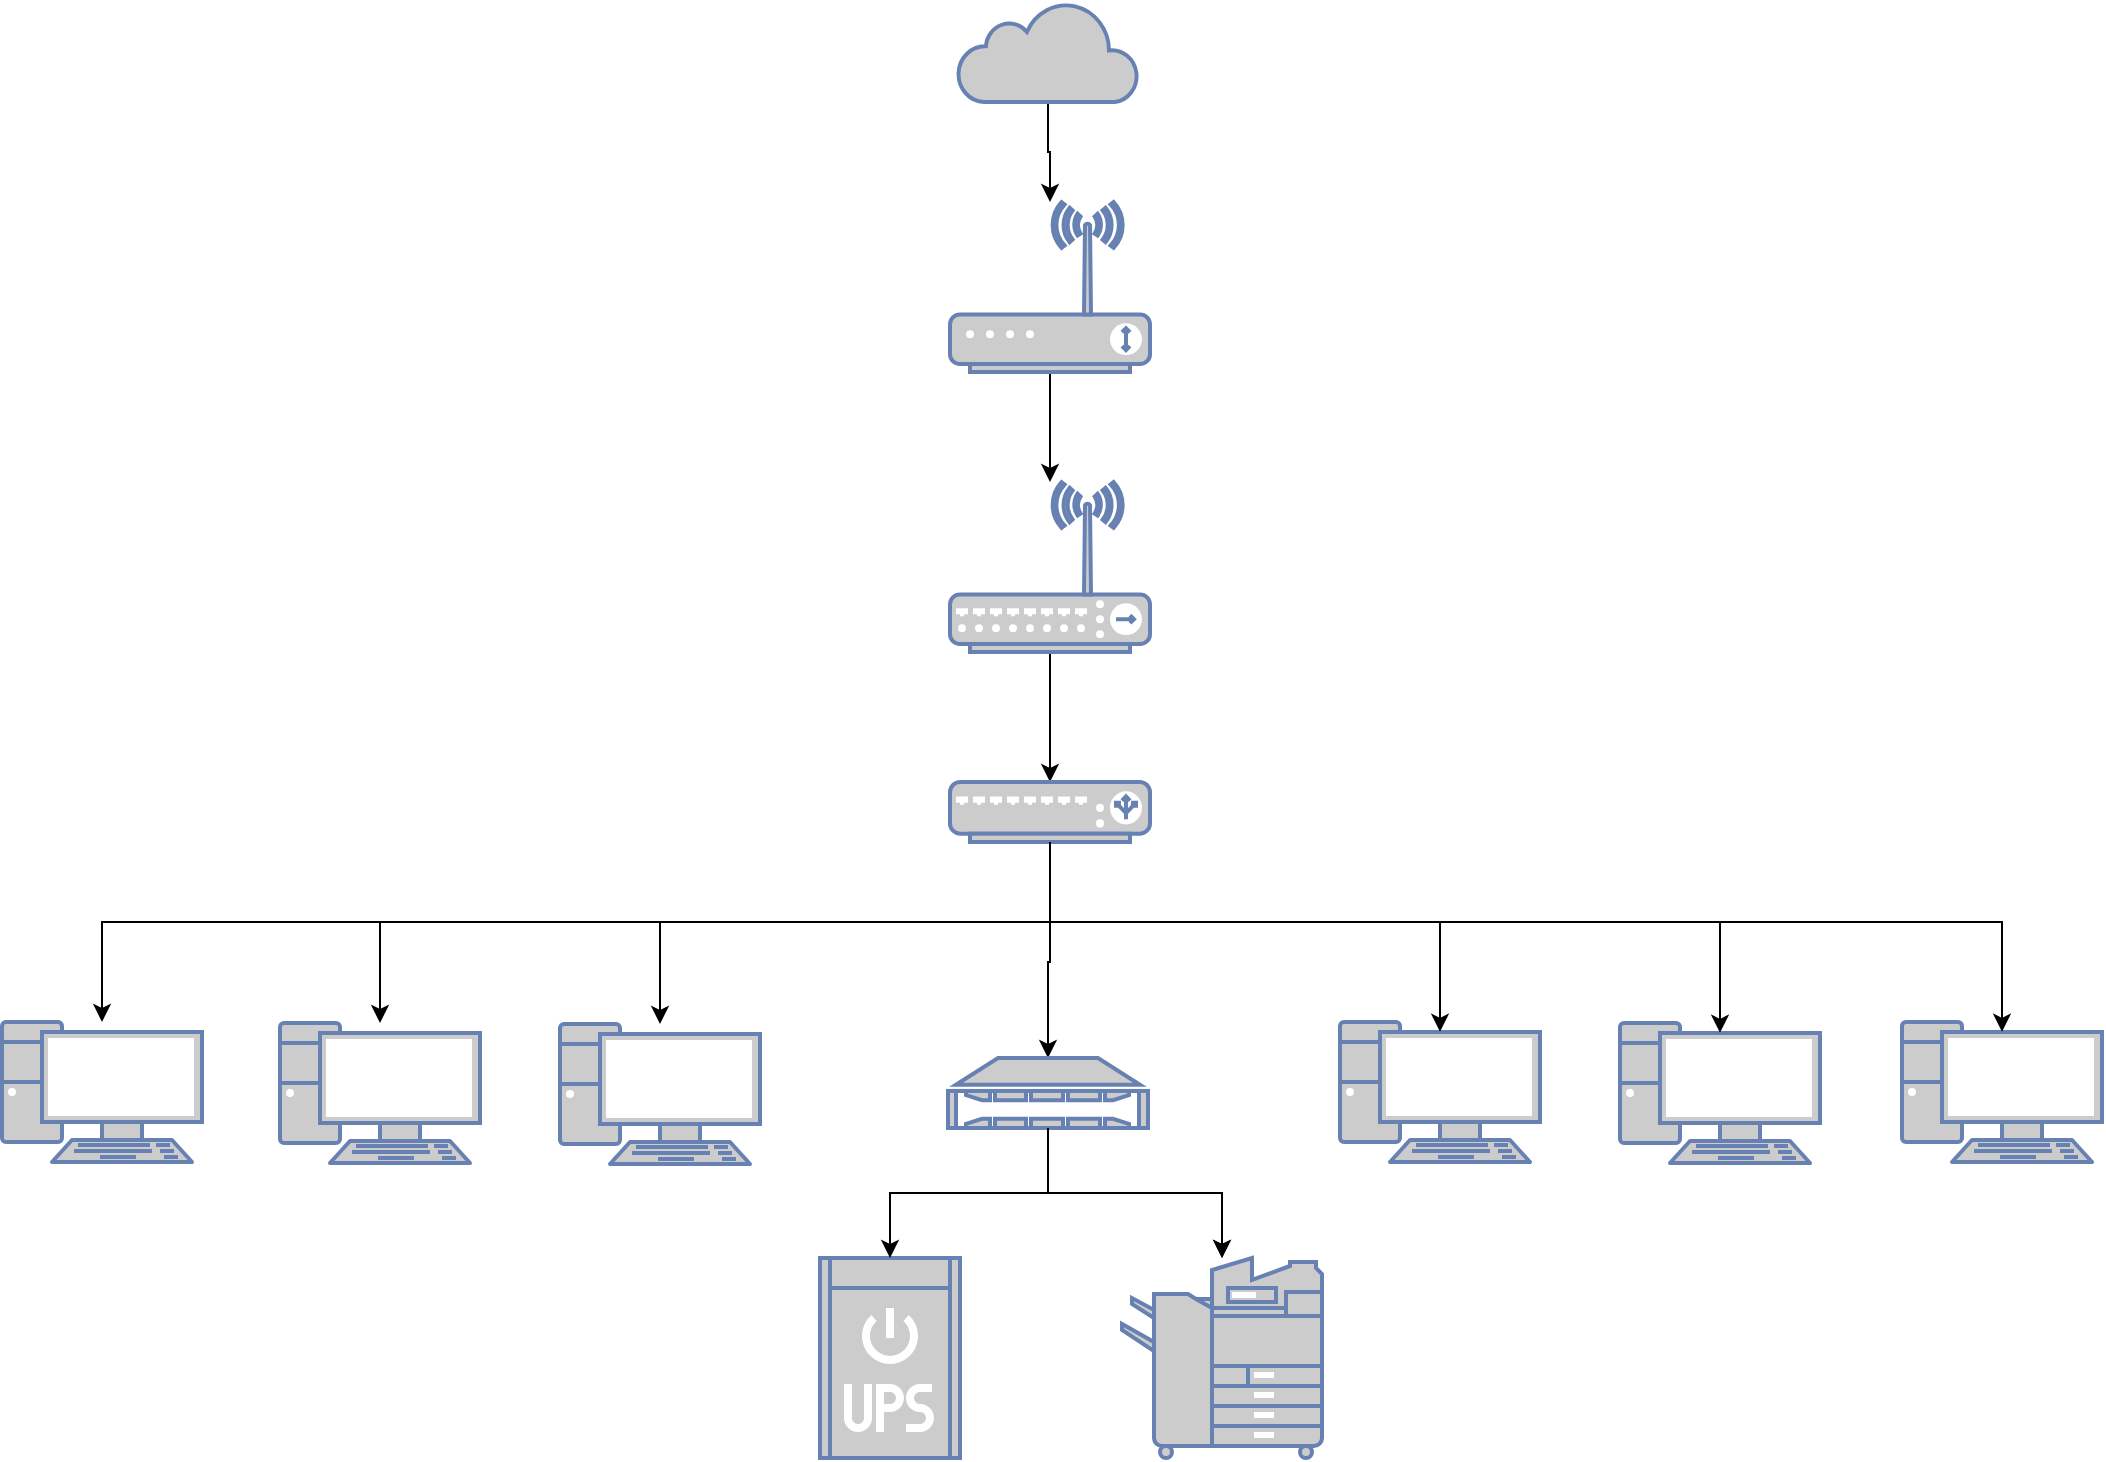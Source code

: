 <mxfile version="26.0.14">
  <diagram name="第 1 页" id="zaSRcTtgERXRYIAjbu1Y">
    <mxGraphModel dx="1687" dy="841" grid="1" gridSize="10" guides="1" tooltips="1" connect="1" arrows="1" fold="1" page="1" pageScale="1" pageWidth="1654" pageHeight="2336" math="0" shadow="0">
      <root>
        <mxCell id="0" />
        <mxCell id="1" parent="0" />
        <mxCell id="Un3S1qAHRyA0omFTULVu-15" value="" style="edgeStyle=orthogonalEdgeStyle;rounded=0;orthogonalLoop=1;jettySize=auto;html=1;" edge="1" parent="1" source="Un3S1qAHRyA0omFTULVu-1" target="Un3S1qAHRyA0omFTULVu-3">
          <mxGeometry relative="1" as="geometry" />
        </mxCell>
        <mxCell id="Un3S1qAHRyA0omFTULVu-1" value="" style="fontColor=#0066CC;verticalAlign=top;verticalLabelPosition=bottom;labelPosition=center;align=center;html=1;outlineConnect=0;fillColor=#CCCCCC;strokeColor=#6881B3;gradientColor=none;gradientDirection=north;strokeWidth=2;shape=mxgraph.networks.wireless_hub;" vertex="1" parent="1">
          <mxGeometry x="734" y="310" width="100" height="85" as="geometry" />
        </mxCell>
        <mxCell id="Un3S1qAHRyA0omFTULVu-14" value="" style="edgeStyle=orthogonalEdgeStyle;rounded=0;orthogonalLoop=1;jettySize=auto;html=1;" edge="1" parent="1" source="Un3S1qAHRyA0omFTULVu-2" target="Un3S1qAHRyA0omFTULVu-1">
          <mxGeometry relative="1" as="geometry" />
        </mxCell>
        <mxCell id="Un3S1qAHRyA0omFTULVu-2" value="" style="fontColor=#0066CC;verticalAlign=top;verticalLabelPosition=bottom;labelPosition=center;align=center;html=1;outlineConnect=0;fillColor=#CCCCCC;strokeColor=#6881B3;gradientColor=none;gradientDirection=north;strokeWidth=2;shape=mxgraph.networks.wireless_modem;" vertex="1" parent="1">
          <mxGeometry x="734" y="170" width="100" height="85" as="geometry" />
        </mxCell>
        <mxCell id="Un3S1qAHRyA0omFTULVu-26" style="edgeStyle=orthogonalEdgeStyle;rounded=0;orthogonalLoop=1;jettySize=auto;html=1;exitX=0.5;exitY=1;exitDx=0;exitDy=0;exitPerimeter=0;" edge="1" parent="1" source="Un3S1qAHRyA0omFTULVu-3" target="Un3S1qAHRyA0omFTULVu-13">
          <mxGeometry relative="1" as="geometry">
            <Array as="points">
              <mxPoint x="784" y="530" />
              <mxPoint x="310" y="530" />
            </Array>
          </mxGeometry>
        </mxCell>
        <mxCell id="Un3S1qAHRyA0omFTULVu-28" style="edgeStyle=orthogonalEdgeStyle;rounded=0;orthogonalLoop=1;jettySize=auto;html=1;" edge="1" parent="1" source="Un3S1qAHRyA0omFTULVu-3" target="Un3S1qAHRyA0omFTULVu-4">
          <mxGeometry relative="1" as="geometry">
            <Array as="points">
              <mxPoint x="784" y="530" />
              <mxPoint x="449" y="530" />
            </Array>
          </mxGeometry>
        </mxCell>
        <mxCell id="Un3S1qAHRyA0omFTULVu-33" style="edgeStyle=orthogonalEdgeStyle;rounded=0;orthogonalLoop=1;jettySize=auto;html=1;exitX=0.5;exitY=1;exitDx=0;exitDy=0;exitPerimeter=0;" edge="1" parent="1" source="Un3S1qAHRyA0omFTULVu-3" target="Un3S1qAHRyA0omFTULVu-9">
          <mxGeometry relative="1" as="geometry">
            <Array as="points">
              <mxPoint x="784" y="530" />
              <mxPoint x="589" y="530" />
            </Array>
          </mxGeometry>
        </mxCell>
        <mxCell id="Un3S1qAHRyA0omFTULVu-36" style="edgeStyle=orthogonalEdgeStyle;rounded=0;orthogonalLoop=1;jettySize=auto;html=1;exitX=0.5;exitY=1;exitDx=0;exitDy=0;exitPerimeter=0;" edge="1" parent="1" source="Un3S1qAHRyA0omFTULVu-3" target="Un3S1qAHRyA0omFTULVu-7">
          <mxGeometry relative="1" as="geometry">
            <Array as="points">
              <mxPoint x="784" y="550" />
              <mxPoint x="783" y="550" />
            </Array>
          </mxGeometry>
        </mxCell>
        <mxCell id="Un3S1qAHRyA0omFTULVu-3" value="" style="fontColor=#0066CC;verticalAlign=top;verticalLabelPosition=bottom;labelPosition=center;align=center;html=1;outlineConnect=0;fillColor=#CCCCCC;strokeColor=#6881B3;gradientColor=none;gradientDirection=north;strokeWidth=2;shape=mxgraph.networks.load_balancer;" vertex="1" parent="1">
          <mxGeometry x="734" y="460" width="100" height="30" as="geometry" />
        </mxCell>
        <mxCell id="Un3S1qAHRyA0omFTULVu-4" value="" style="fontColor=#0066CC;verticalAlign=top;verticalLabelPosition=bottom;labelPosition=center;align=center;html=1;outlineConnect=0;fillColor=#CCCCCC;strokeColor=#6881B3;gradientColor=none;gradientDirection=north;strokeWidth=2;shape=mxgraph.networks.pc;" vertex="1" parent="1">
          <mxGeometry x="399" y="580.5" width="100" height="70" as="geometry" />
        </mxCell>
        <mxCell id="Un3S1qAHRyA0omFTULVu-6" value="" style="fontColor=#0066CC;verticalAlign=top;verticalLabelPosition=bottom;labelPosition=center;align=center;html=1;outlineConnect=0;fillColor=#CCCCCC;strokeColor=#6881B3;gradientColor=none;gradientDirection=north;strokeWidth=2;shape=mxgraph.networks.ups_small;" vertex="1" parent="1">
          <mxGeometry x="669" y="698" width="70" height="100" as="geometry" />
        </mxCell>
        <mxCell id="Un3S1qAHRyA0omFTULVu-17" value="" style="edgeStyle=orthogonalEdgeStyle;rounded=0;orthogonalLoop=1;jettySize=auto;html=1;" edge="1" parent="1" source="Un3S1qAHRyA0omFTULVu-7" target="Un3S1qAHRyA0omFTULVu-8">
          <mxGeometry relative="1" as="geometry" />
        </mxCell>
        <mxCell id="Un3S1qAHRyA0omFTULVu-18" value="" style="edgeStyle=orthogonalEdgeStyle;rounded=0;orthogonalLoop=1;jettySize=auto;html=1;" edge="1" parent="1" source="Un3S1qAHRyA0omFTULVu-7" target="Un3S1qAHRyA0omFTULVu-8">
          <mxGeometry relative="1" as="geometry" />
        </mxCell>
        <mxCell id="Un3S1qAHRyA0omFTULVu-7" value="" style="fontColor=#0066CC;verticalAlign=top;verticalLabelPosition=bottom;labelPosition=center;align=center;html=1;outlineConnect=0;fillColor=#CCCCCC;strokeColor=#6881B3;gradientColor=none;gradientDirection=north;strokeWidth=2;shape=mxgraph.networks.nas_filer;" vertex="1" parent="1">
          <mxGeometry x="733" y="598" width="100" height="35" as="geometry" />
        </mxCell>
        <mxCell id="Un3S1qAHRyA0omFTULVu-8" value="" style="fontColor=#0066CC;verticalAlign=top;verticalLabelPosition=bottom;labelPosition=center;align=center;html=1;outlineConnect=0;fillColor=#CCCCCC;strokeColor=#6881B3;gradientColor=none;gradientDirection=north;strokeWidth=2;shape=mxgraph.networks.copier;" vertex="1" parent="1">
          <mxGeometry x="820" y="698" width="100" height="100" as="geometry" />
        </mxCell>
        <mxCell id="Un3S1qAHRyA0omFTULVu-9" value="" style="fontColor=#0066CC;verticalAlign=top;verticalLabelPosition=bottom;labelPosition=center;align=center;html=1;outlineConnect=0;fillColor=#CCCCCC;strokeColor=#6881B3;gradientColor=none;gradientDirection=north;strokeWidth=2;shape=mxgraph.networks.pc;" vertex="1" parent="1">
          <mxGeometry x="539" y="581" width="100" height="70" as="geometry" />
        </mxCell>
        <mxCell id="Un3S1qAHRyA0omFTULVu-10" value="" style="fontColor=#0066CC;verticalAlign=top;verticalLabelPosition=bottom;labelPosition=center;align=center;html=1;outlineConnect=0;fillColor=#CCCCCC;strokeColor=#6881B3;gradientColor=none;gradientDirection=north;strokeWidth=2;shape=mxgraph.networks.pc;" vertex="1" parent="1">
          <mxGeometry x="929" y="580" width="100" height="70" as="geometry" />
        </mxCell>
        <mxCell id="Un3S1qAHRyA0omFTULVu-11" value="" style="fontColor=#0066CC;verticalAlign=top;verticalLabelPosition=bottom;labelPosition=center;align=center;html=1;outlineConnect=0;fillColor=#CCCCCC;strokeColor=#6881B3;gradientColor=none;gradientDirection=north;strokeWidth=2;shape=mxgraph.networks.pc;" vertex="1" parent="1">
          <mxGeometry x="1069" y="580.5" width="100" height="70" as="geometry" />
        </mxCell>
        <mxCell id="Un3S1qAHRyA0omFTULVu-12" value="" style="fontColor=#0066CC;verticalAlign=top;verticalLabelPosition=bottom;labelPosition=center;align=center;html=1;outlineConnect=0;fillColor=#CCCCCC;strokeColor=#6881B3;gradientColor=none;gradientDirection=north;strokeWidth=2;shape=mxgraph.networks.pc;" vertex="1" parent="1">
          <mxGeometry x="1210" y="580" width="100" height="70" as="geometry" />
        </mxCell>
        <mxCell id="Un3S1qAHRyA0omFTULVu-13" value="" style="fontColor=#0066CC;verticalAlign=top;verticalLabelPosition=bottom;labelPosition=center;align=center;html=1;outlineConnect=0;fillColor=#CCCCCC;strokeColor=#6881B3;gradientColor=none;gradientDirection=north;strokeWidth=2;shape=mxgraph.networks.pc;" vertex="1" parent="1">
          <mxGeometry x="260" y="580" width="100" height="70" as="geometry" />
        </mxCell>
        <mxCell id="Un3S1qAHRyA0omFTULVu-27" style="edgeStyle=orthogonalEdgeStyle;rounded=0;orthogonalLoop=1;jettySize=auto;html=1;exitX=0.5;exitY=1;exitDx=0;exitDy=0;exitPerimeter=0;entryX=0.5;entryY=0.07;entryDx=0;entryDy=0;entryPerimeter=0;" edge="1" parent="1" source="Un3S1qAHRyA0omFTULVu-3" target="Un3S1qAHRyA0omFTULVu-12">
          <mxGeometry relative="1" as="geometry">
            <Array as="points">
              <mxPoint x="784" y="530" />
              <mxPoint x="1260" y="530" />
            </Array>
          </mxGeometry>
        </mxCell>
        <mxCell id="Un3S1qAHRyA0omFTULVu-31" style="edgeStyle=orthogonalEdgeStyle;rounded=0;orthogonalLoop=1;jettySize=auto;html=1;exitX=0.5;exitY=1;exitDx=0;exitDy=0;exitPerimeter=0;entryX=0.5;entryY=0.07;entryDx=0;entryDy=0;entryPerimeter=0;" edge="1" parent="1" source="Un3S1qAHRyA0omFTULVu-3" target="Un3S1qAHRyA0omFTULVu-11">
          <mxGeometry relative="1" as="geometry">
            <Array as="points">
              <mxPoint x="784" y="530" />
              <mxPoint x="1119" y="530" />
            </Array>
          </mxGeometry>
        </mxCell>
        <mxCell id="Un3S1qAHRyA0omFTULVu-32" style="edgeStyle=orthogonalEdgeStyle;rounded=0;orthogonalLoop=1;jettySize=auto;html=1;exitX=0.5;exitY=1;exitDx=0;exitDy=0;exitPerimeter=0;entryX=0.5;entryY=0.07;entryDx=0;entryDy=0;entryPerimeter=0;" edge="1" parent="1" source="Un3S1qAHRyA0omFTULVu-3" target="Un3S1qAHRyA0omFTULVu-10">
          <mxGeometry relative="1" as="geometry">
            <Array as="points">
              <mxPoint x="784" y="530" />
              <mxPoint x="979" y="530" />
            </Array>
          </mxGeometry>
        </mxCell>
        <mxCell id="Un3S1qAHRyA0omFTULVu-35" style="edgeStyle=orthogonalEdgeStyle;rounded=0;orthogonalLoop=1;jettySize=auto;html=1;entryX=0.5;entryY=0;entryDx=0;entryDy=0;entryPerimeter=0;" edge="1" parent="1" source="Un3S1qAHRyA0omFTULVu-7" target="Un3S1qAHRyA0omFTULVu-6">
          <mxGeometry relative="1" as="geometry" />
        </mxCell>
        <mxCell id="Un3S1qAHRyA0omFTULVu-38" value="" style="edgeStyle=orthogonalEdgeStyle;rounded=0;orthogonalLoop=1;jettySize=auto;html=1;" edge="1" parent="1" source="Un3S1qAHRyA0omFTULVu-37" target="Un3S1qAHRyA0omFTULVu-2">
          <mxGeometry relative="1" as="geometry" />
        </mxCell>
        <mxCell id="Un3S1qAHRyA0omFTULVu-37" value="" style="html=1;outlineConnect=0;fillColor=#CCCCCC;strokeColor=#6881B3;gradientColor=none;gradientDirection=north;strokeWidth=2;shape=mxgraph.networks.cloud;fontColor=#ffffff;" vertex="1" parent="1">
          <mxGeometry x="738" y="70" width="90" height="50" as="geometry" />
        </mxCell>
      </root>
    </mxGraphModel>
  </diagram>
</mxfile>
